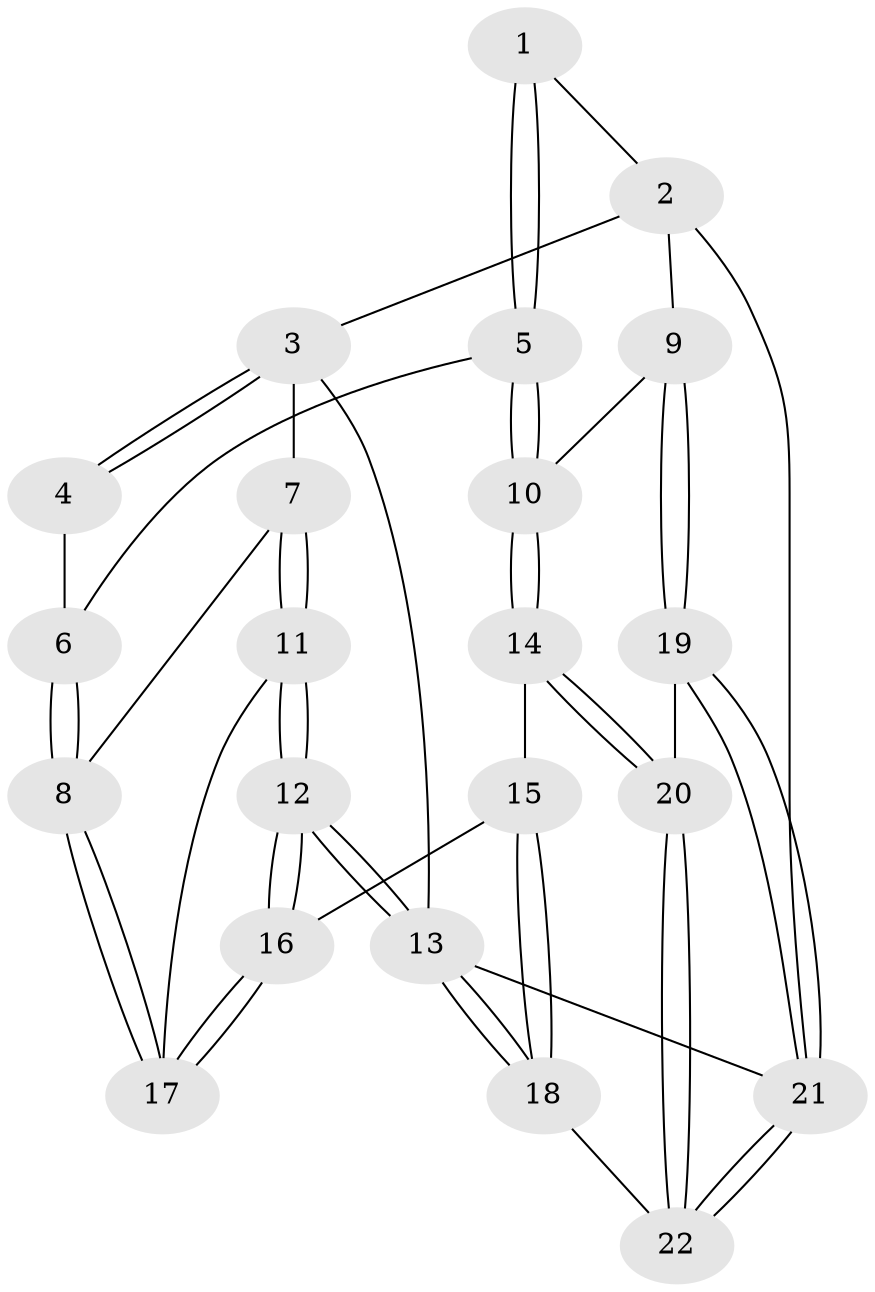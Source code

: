 // Generated by graph-tools (version 1.1) at 2025/46/02/15/25 05:46:28]
// undirected, 22 vertices, 52 edges
graph export_dot {
graph [start="1"]
  node [color=gray90,style=filled];
  1 [pos="+0.9126873677940887+0"];
  2 [pos="+1+0"];
  3 [pos="+0+0"];
  4 [pos="+0.3610704983555879+0"];
  5 [pos="+0.7554653184542282+0.26822510461199395"];
  6 [pos="+0.34633675866128205+0.2859489816716382"];
  7 [pos="+0+0"];
  8 [pos="+0.2539623734798257+0.41982549914427497"];
  9 [pos="+1+0.6857884659938964"];
  10 [pos="+0.7500351288504312+0.3154978268366186"];
  11 [pos="+0+0.4640046363260307"];
  12 [pos="+0+0.7083252107507385"];
  13 [pos="+0+1"];
  14 [pos="+0.5761069307842501+0.6906768179105148"];
  15 [pos="+0.34702679842978384+0.6223248344755733"];
  16 [pos="+0.27578539614487363+0.5256571698358419"];
  17 [pos="+0.25997481910312664+0.4786591745014248"];
  18 [pos="+0+1"];
  19 [pos="+1+0.7830910734278922"];
  20 [pos="+0.5884477777449779+0.7092379622179161"];
  21 [pos="+1+1"];
  22 [pos="+0.5715074670996424+1"];
  1 -- 2;
  1 -- 5;
  1 -- 5;
  2 -- 3;
  2 -- 9;
  2 -- 21;
  3 -- 4;
  3 -- 4;
  3 -- 7;
  3 -- 13;
  4 -- 6;
  5 -- 6;
  5 -- 10;
  5 -- 10;
  6 -- 8;
  6 -- 8;
  7 -- 8;
  7 -- 11;
  7 -- 11;
  8 -- 17;
  8 -- 17;
  9 -- 10;
  9 -- 19;
  9 -- 19;
  10 -- 14;
  10 -- 14;
  11 -- 12;
  11 -- 12;
  11 -- 17;
  12 -- 13;
  12 -- 13;
  12 -- 16;
  12 -- 16;
  13 -- 18;
  13 -- 18;
  13 -- 21;
  14 -- 15;
  14 -- 20;
  14 -- 20;
  15 -- 16;
  15 -- 18;
  15 -- 18;
  16 -- 17;
  16 -- 17;
  18 -- 22;
  19 -- 20;
  19 -- 21;
  19 -- 21;
  20 -- 22;
  20 -- 22;
  21 -- 22;
  21 -- 22;
}
